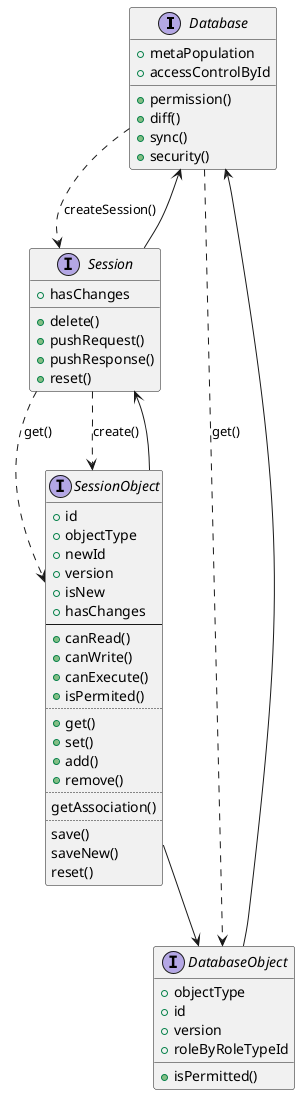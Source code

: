 @startuml overview

' Database
'---------
interface Database {
    +metaPopulation
    +accessControlById
    +permission()
    +diff()
    +sync()
    +security()
}
Database ..> Session : createSession()
Database ..> DatabaseObject : get()

interface DatabaseObject{
    +objectType
    +id
    +version
    +roleByRoleTypeId
    +isPermitted()
}
DatabaseObject --> Database

' Session
'---------
interface Session {
    +hasChanges
    +delete()
    +pushRequest()
    +pushResponse()
    +reset()
}
Session --> Database
Session ..> SessionObject : get()
Session ..> SessionObject : create()

interface SessionObject {
    +id
    +objectType
    +newId
    +version
    +isNew
    +hasChanges
    --
    +canRead()
    +canWrite()
    +canExecute()
    +isPermited()
    ..
    +get()
    +set()
    +add()
    +remove()
    ..
    getAssociation()
    ..
    save()
    saveNew()
    reset()
}
SessionObject --> Session
SessionObject --> DatabaseObject

@enduml
